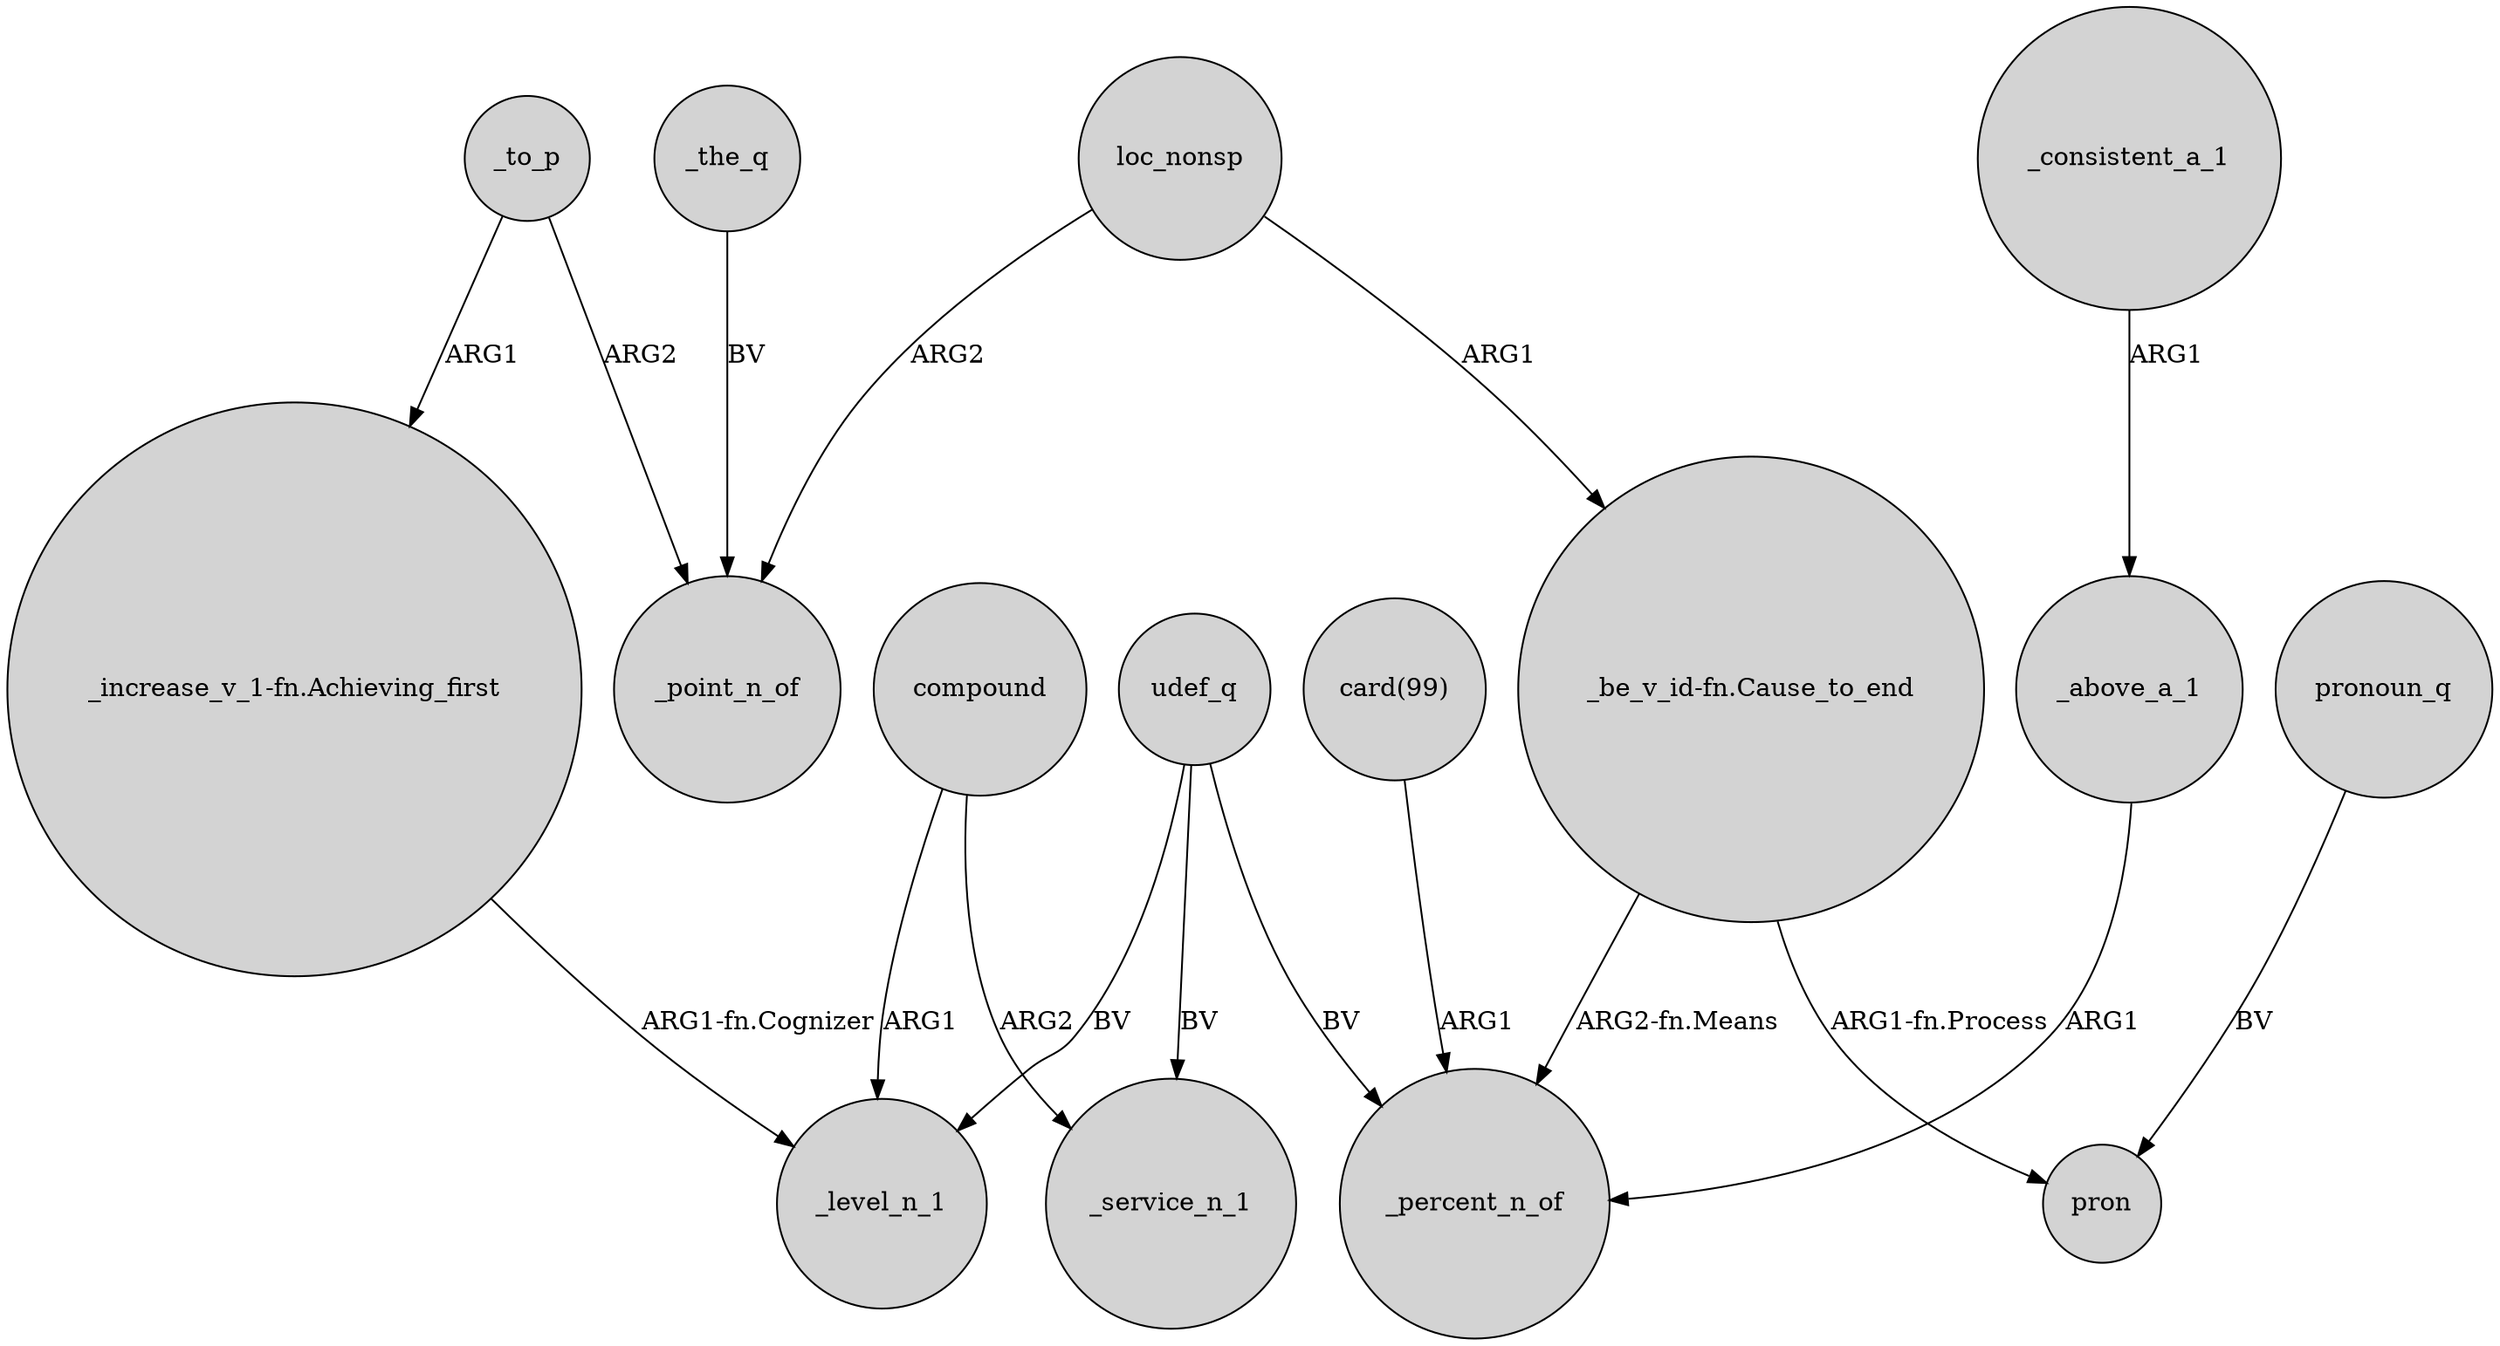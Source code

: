 digraph {
	node [shape=circle style=filled]
	_the_q -> _point_n_of [label=BV]
	compound -> _level_n_1 [label=ARG1]
	udef_q -> _percent_n_of [label=BV]
	udef_q -> _service_n_1 [label=BV]
	udef_q -> _level_n_1 [label=BV]
	_consistent_a_1 -> _above_a_1 [label=ARG1]
	compound -> _service_n_1 [label=ARG2]
	loc_nonsp -> "_be_v_id-fn.Cause_to_end" [label=ARG1]
	_to_p -> _point_n_of [label=ARG2]
	"_be_v_id-fn.Cause_to_end" -> _percent_n_of [label="ARG2-fn.Means"]
	pronoun_q -> pron [label=BV]
	loc_nonsp -> _point_n_of [label=ARG2]
	"card(99)" -> _percent_n_of [label=ARG1]
	"_be_v_id-fn.Cause_to_end" -> pron [label="ARG1-fn.Process"]
	"_increase_v_1-fn.Achieving_first" -> _level_n_1 [label="ARG1-fn.Cognizer"]
	_to_p -> "_increase_v_1-fn.Achieving_first" [label=ARG1]
	_above_a_1 -> _percent_n_of [label=ARG1]
}
